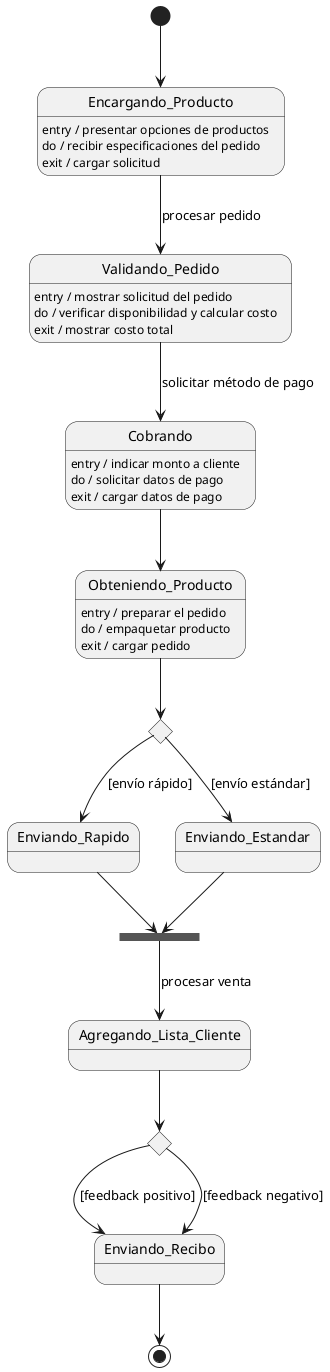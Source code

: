 @startuml diagrama_estado

[*] --> Encargando_Producto

Encargando_Producto : entry / presentar opciones de productos
Encargando_Producto : do / recibir especificaciones del pedido
Encargando_Producto : exit / cargar solicitud

Encargando_Producto --> Validando_Pedido : procesar pedido
Validando_Pedido : entry / mostrar solicitud del pedido
Validando_Pedido : do / verificar disponibilidad y calcular costo
Validando_Pedido : exit / mostrar costo total

Validando_Pedido --> Cobrando : solicitar método de pago
Cobrando : entry / indicar monto a cliente
Cobrando : do / solicitar datos de pago
Cobrando : exit / cargar datos de pago

Cobrando --> Obteniendo_Producto
Obteniendo_Producto : entry / preparar el pedido
Obteniendo_Producto : do / empaquetar producto
Obteniendo_Producto : exit / cargar pedido

state rombo <<choice>>
Obteniendo_Producto --> rombo

rombo --> Enviando_Rapido : [envío rápido]
rombo --> Enviando_Estandar : [envío estándar]

state bifurcado <<fork>>
Enviando_Rapido --> bifurcado
Enviando_Estandar --> bifurcado

bifurcado --> Agregando_Lista_Cliente : procesar venta

state rombo2 <<choice>>
Agregando_Lista_Cliente --> rombo2 

rombo2 --> Enviando_Recibo : [feedback positivo]
rombo2 --> Enviando_Recibo : [feedback negativo]

Enviando_Recibo --> [*]

@enduml